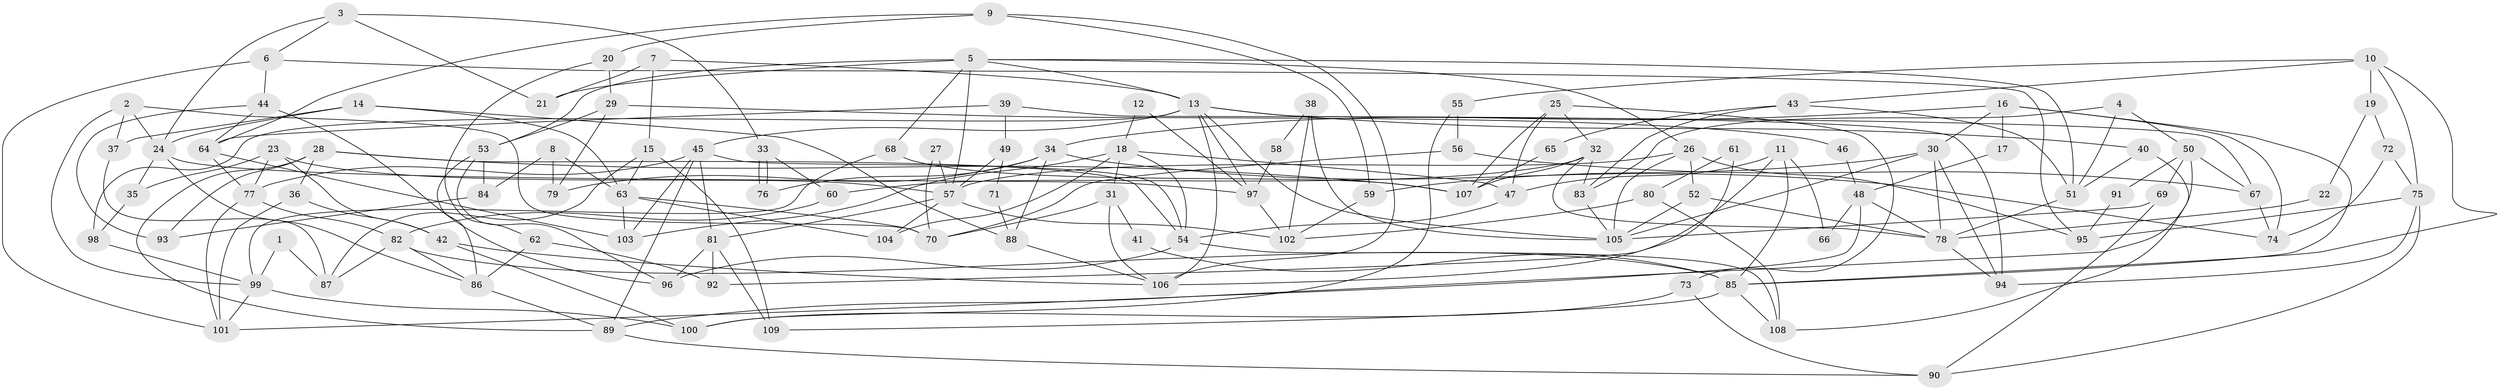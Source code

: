 // coarse degree distribution, {4: 0.12962962962962962, 3: 0.2222222222222222, 7: 0.037037037037037035, 5: 0.2037037037037037, 16: 0.018518518518518517, 9: 0.05555555555555555, 6: 0.09259259259259259, 11: 0.018518518518518517, 10: 0.05555555555555555, 8: 0.05555555555555555, 13: 0.018518518518518517, 2: 0.09259259259259259}
// Generated by graph-tools (version 1.1) at 2025/18/03/04/25 18:18:45]
// undirected, 109 vertices, 218 edges
graph export_dot {
graph [start="1"]
  node [color=gray90,style=filled];
  1;
  2;
  3;
  4;
  5;
  6;
  7;
  8;
  9;
  10;
  11;
  12;
  13;
  14;
  15;
  16;
  17;
  18;
  19;
  20;
  21;
  22;
  23;
  24;
  25;
  26;
  27;
  28;
  29;
  30;
  31;
  32;
  33;
  34;
  35;
  36;
  37;
  38;
  39;
  40;
  41;
  42;
  43;
  44;
  45;
  46;
  47;
  48;
  49;
  50;
  51;
  52;
  53;
  54;
  55;
  56;
  57;
  58;
  59;
  60;
  61;
  62;
  63;
  64;
  65;
  66;
  67;
  68;
  69;
  70;
  71;
  72;
  73;
  74;
  75;
  76;
  77;
  78;
  79;
  80;
  81;
  82;
  83;
  84;
  85;
  86;
  87;
  88;
  89;
  90;
  91;
  92;
  93;
  94;
  95;
  96;
  97;
  98;
  99;
  100;
  101;
  102;
  103;
  104;
  105;
  106;
  107;
  108;
  109;
  1 -- 99;
  1 -- 87;
  2 -- 24;
  2 -- 99;
  2 -- 37;
  2 -- 70;
  3 -- 24;
  3 -- 6;
  3 -- 21;
  3 -- 33;
  4 -- 51;
  4 -- 83;
  4 -- 50;
  5 -- 57;
  5 -- 13;
  5 -- 21;
  5 -- 26;
  5 -- 51;
  5 -- 53;
  5 -- 68;
  6 -- 44;
  6 -- 95;
  6 -- 101;
  7 -- 15;
  7 -- 21;
  7 -- 13;
  8 -- 63;
  8 -- 79;
  8 -- 84;
  9 -- 106;
  9 -- 64;
  9 -- 20;
  9 -- 59;
  10 -- 85;
  10 -- 75;
  10 -- 19;
  10 -- 43;
  10 -- 55;
  11 -- 47;
  11 -- 85;
  11 -- 66;
  11 -- 92;
  12 -- 18;
  12 -- 97;
  13 -- 45;
  13 -- 40;
  13 -- 67;
  13 -- 97;
  13 -- 98;
  13 -- 105;
  13 -- 106;
  14 -- 24;
  14 -- 37;
  14 -- 63;
  14 -- 88;
  15 -- 109;
  15 -- 63;
  15 -- 87;
  16 -- 30;
  16 -- 34;
  16 -- 17;
  16 -- 74;
  16 -- 85;
  17 -- 48;
  18 -- 103;
  18 -- 104;
  18 -- 31;
  18 -- 47;
  18 -- 54;
  19 -- 72;
  19 -- 22;
  20 -- 62;
  20 -- 29;
  22 -- 78;
  23 -- 77;
  23 -- 42;
  23 -- 35;
  23 -- 57;
  24 -- 35;
  24 -- 86;
  24 -- 97;
  25 -- 32;
  25 -- 47;
  25 -- 73;
  25 -- 107;
  26 -- 105;
  26 -- 52;
  26 -- 57;
  26 -- 95;
  27 -- 70;
  27 -- 57;
  28 -- 93;
  28 -- 89;
  28 -- 36;
  28 -- 54;
  28 -- 107;
  29 -- 53;
  29 -- 46;
  29 -- 79;
  30 -- 59;
  30 -- 105;
  30 -- 78;
  30 -- 94;
  31 -- 70;
  31 -- 41;
  31 -- 106;
  32 -- 83;
  32 -- 107;
  32 -- 60;
  32 -- 78;
  33 -- 76;
  33 -- 76;
  33 -- 60;
  34 -- 74;
  34 -- 88;
  34 -- 76;
  34 -- 79;
  35 -- 98;
  36 -- 101;
  36 -- 42;
  37 -- 87;
  38 -- 105;
  38 -- 102;
  38 -- 58;
  39 -- 94;
  39 -- 64;
  39 -- 49;
  40 -- 51;
  40 -- 108;
  41 -- 85;
  42 -- 106;
  42 -- 100;
  43 -- 51;
  43 -- 65;
  43 -- 83;
  44 -- 64;
  44 -- 96;
  44 -- 93;
  45 -- 54;
  45 -- 77;
  45 -- 81;
  45 -- 89;
  45 -- 103;
  46 -- 48;
  47 -- 54;
  48 -- 78;
  48 -- 89;
  48 -- 66;
  49 -- 57;
  49 -- 71;
  50 -- 69;
  50 -- 67;
  50 -- 91;
  50 -- 101;
  51 -- 78;
  52 -- 78;
  52 -- 105;
  53 -- 96;
  53 -- 84;
  53 -- 86;
  54 -- 96;
  54 -- 108;
  55 -- 100;
  55 -- 56;
  56 -- 67;
  56 -- 70;
  57 -- 81;
  57 -- 102;
  57 -- 104;
  58 -- 97;
  59 -- 102;
  60 -- 82;
  61 -- 106;
  61 -- 80;
  62 -- 92;
  62 -- 86;
  63 -- 70;
  63 -- 103;
  63 -- 104;
  64 -- 103;
  64 -- 77;
  65 -- 107;
  67 -- 74;
  68 -- 107;
  68 -- 99;
  69 -- 105;
  69 -- 90;
  71 -- 88;
  72 -- 74;
  72 -- 75;
  73 -- 100;
  73 -- 90;
  75 -- 90;
  75 -- 94;
  75 -- 95;
  77 -- 82;
  77 -- 101;
  78 -- 94;
  80 -- 108;
  80 -- 102;
  81 -- 92;
  81 -- 96;
  81 -- 109;
  82 -- 85;
  82 -- 86;
  82 -- 87;
  83 -- 105;
  84 -- 93;
  85 -- 108;
  85 -- 109;
  86 -- 89;
  88 -- 106;
  89 -- 90;
  91 -- 95;
  97 -- 102;
  98 -- 99;
  99 -- 101;
  99 -- 100;
}
